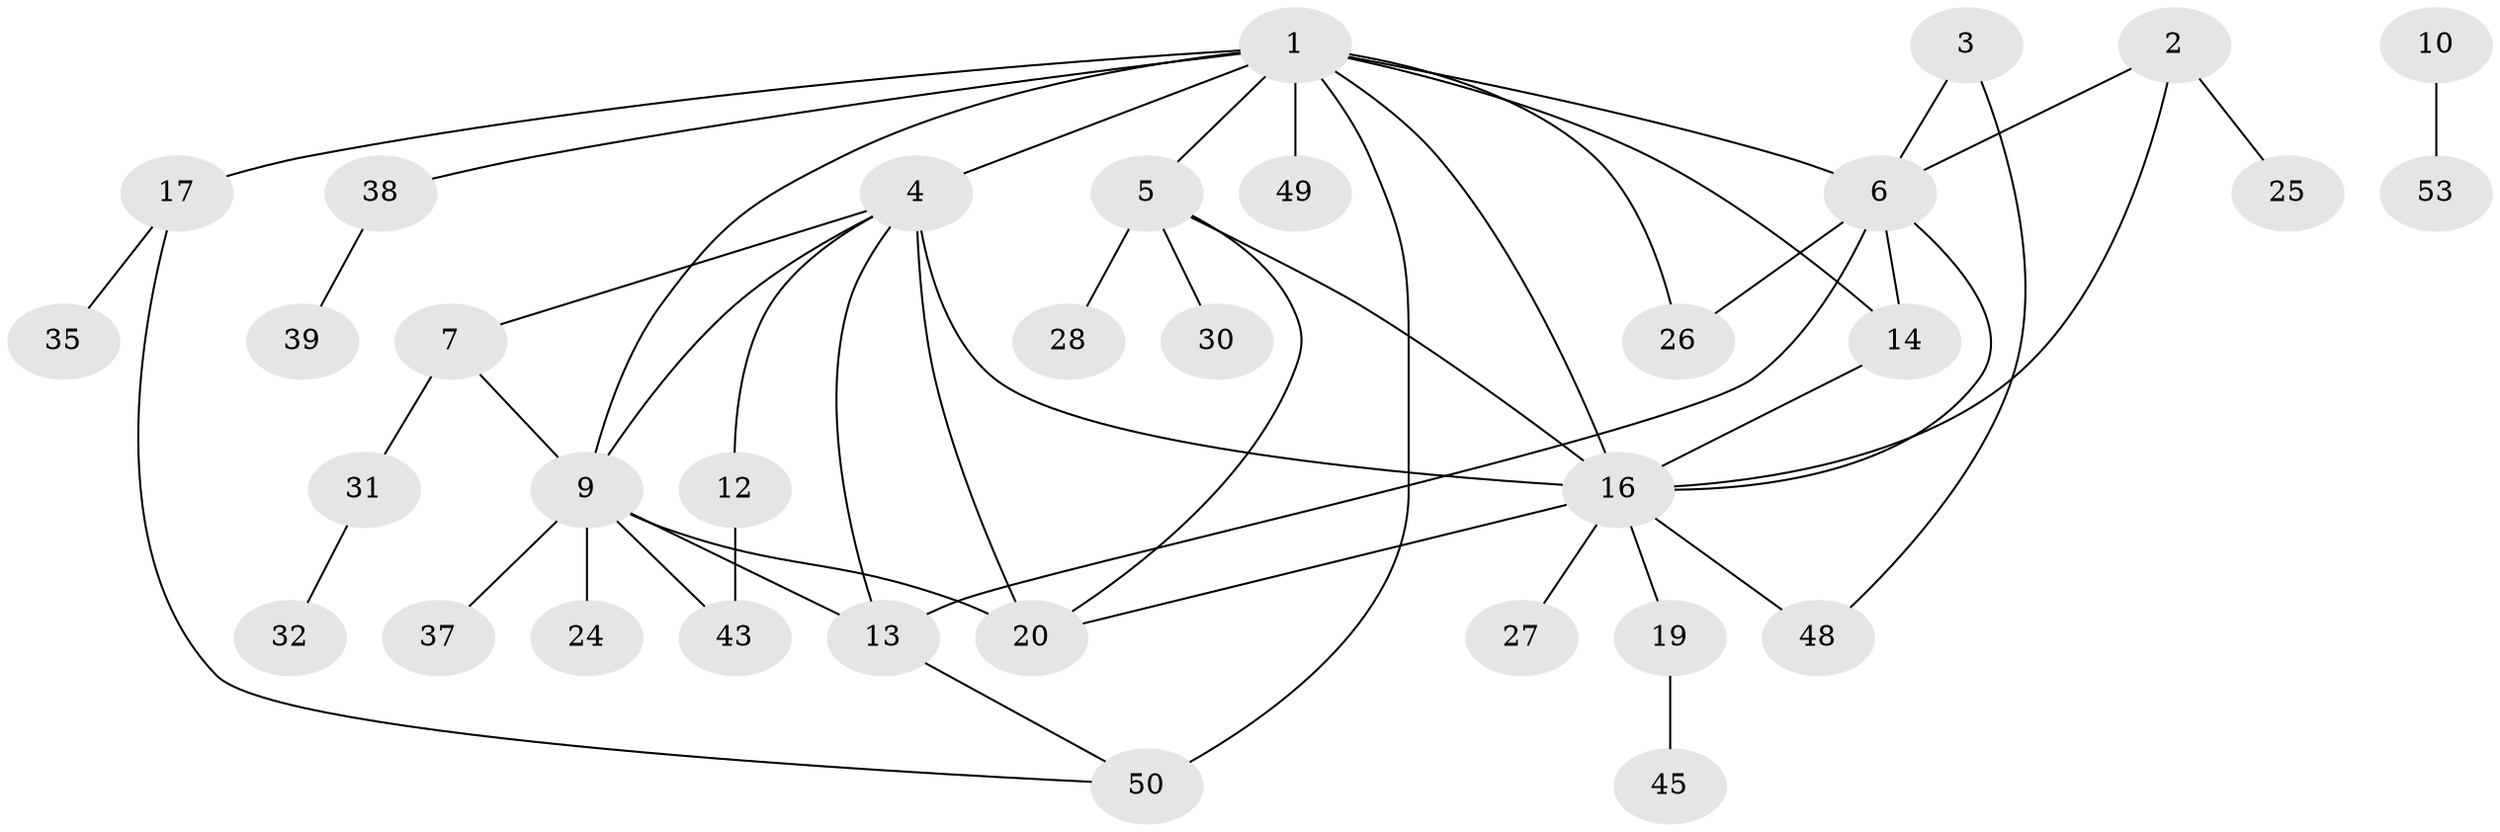 // original degree distribution, {2: 0.25735294117647056, 4: 0.11029411764705882, 5: 0.04411764705882353, 1: 0.2867647058823529, 3: 0.15441176470588236, 0: 0.1323529411764706, 6: 0.014705882352941176}
// Generated by graph-tools (version 1.1) at 2025/48/03/04/25 22:48:18]
// undirected, 34 vertices, 50 edges
graph export_dot {
  node [color=gray90,style=filled];
  1;
  2;
  3;
  4;
  5;
  6;
  7;
  9;
  10;
  12;
  13;
  14;
  16;
  17;
  19;
  20;
  24;
  25;
  26;
  27;
  28;
  30;
  31;
  32;
  35;
  37;
  38;
  39;
  43;
  45;
  48;
  49;
  50;
  53;
  1 -- 4 [weight=2.0];
  1 -- 5 [weight=2.0];
  1 -- 6 [weight=2.0];
  1 -- 9 [weight=1.0];
  1 -- 14 [weight=1.0];
  1 -- 16 [weight=1.0];
  1 -- 17 [weight=1.0];
  1 -- 26 [weight=1.0];
  1 -- 38 [weight=1.0];
  1 -- 49 [weight=1.0];
  1 -- 50 [weight=2.0];
  2 -- 6 [weight=1.0];
  2 -- 16 [weight=2.0];
  2 -- 25 [weight=1.0];
  3 -- 6 [weight=1.0];
  3 -- 48 [weight=1.0];
  4 -- 7 [weight=1.0];
  4 -- 9 [weight=1.0];
  4 -- 12 [weight=1.0];
  4 -- 13 [weight=1.0];
  4 -- 16 [weight=3.0];
  4 -- 20 [weight=1.0];
  5 -- 16 [weight=1.0];
  5 -- 20 [weight=1.0];
  5 -- 28 [weight=1.0];
  5 -- 30 [weight=1.0];
  6 -- 13 [weight=1.0];
  6 -- 14 [weight=1.0];
  6 -- 16 [weight=1.0];
  6 -- 26 [weight=1.0];
  7 -- 9 [weight=1.0];
  7 -- 31 [weight=1.0];
  9 -- 13 [weight=1.0];
  9 -- 20 [weight=2.0];
  9 -- 24 [weight=1.0];
  9 -- 37 [weight=1.0];
  9 -- 43 [weight=2.0];
  10 -- 53 [weight=1.0];
  12 -- 43 [weight=1.0];
  13 -- 50 [weight=1.0];
  14 -- 16 [weight=1.0];
  16 -- 19 [weight=1.0];
  16 -- 20 [weight=1.0];
  16 -- 27 [weight=1.0];
  16 -- 48 [weight=2.0];
  17 -- 35 [weight=1.0];
  17 -- 50 [weight=1.0];
  19 -- 45 [weight=1.0];
  31 -- 32 [weight=1.0];
  38 -- 39 [weight=1.0];
}
